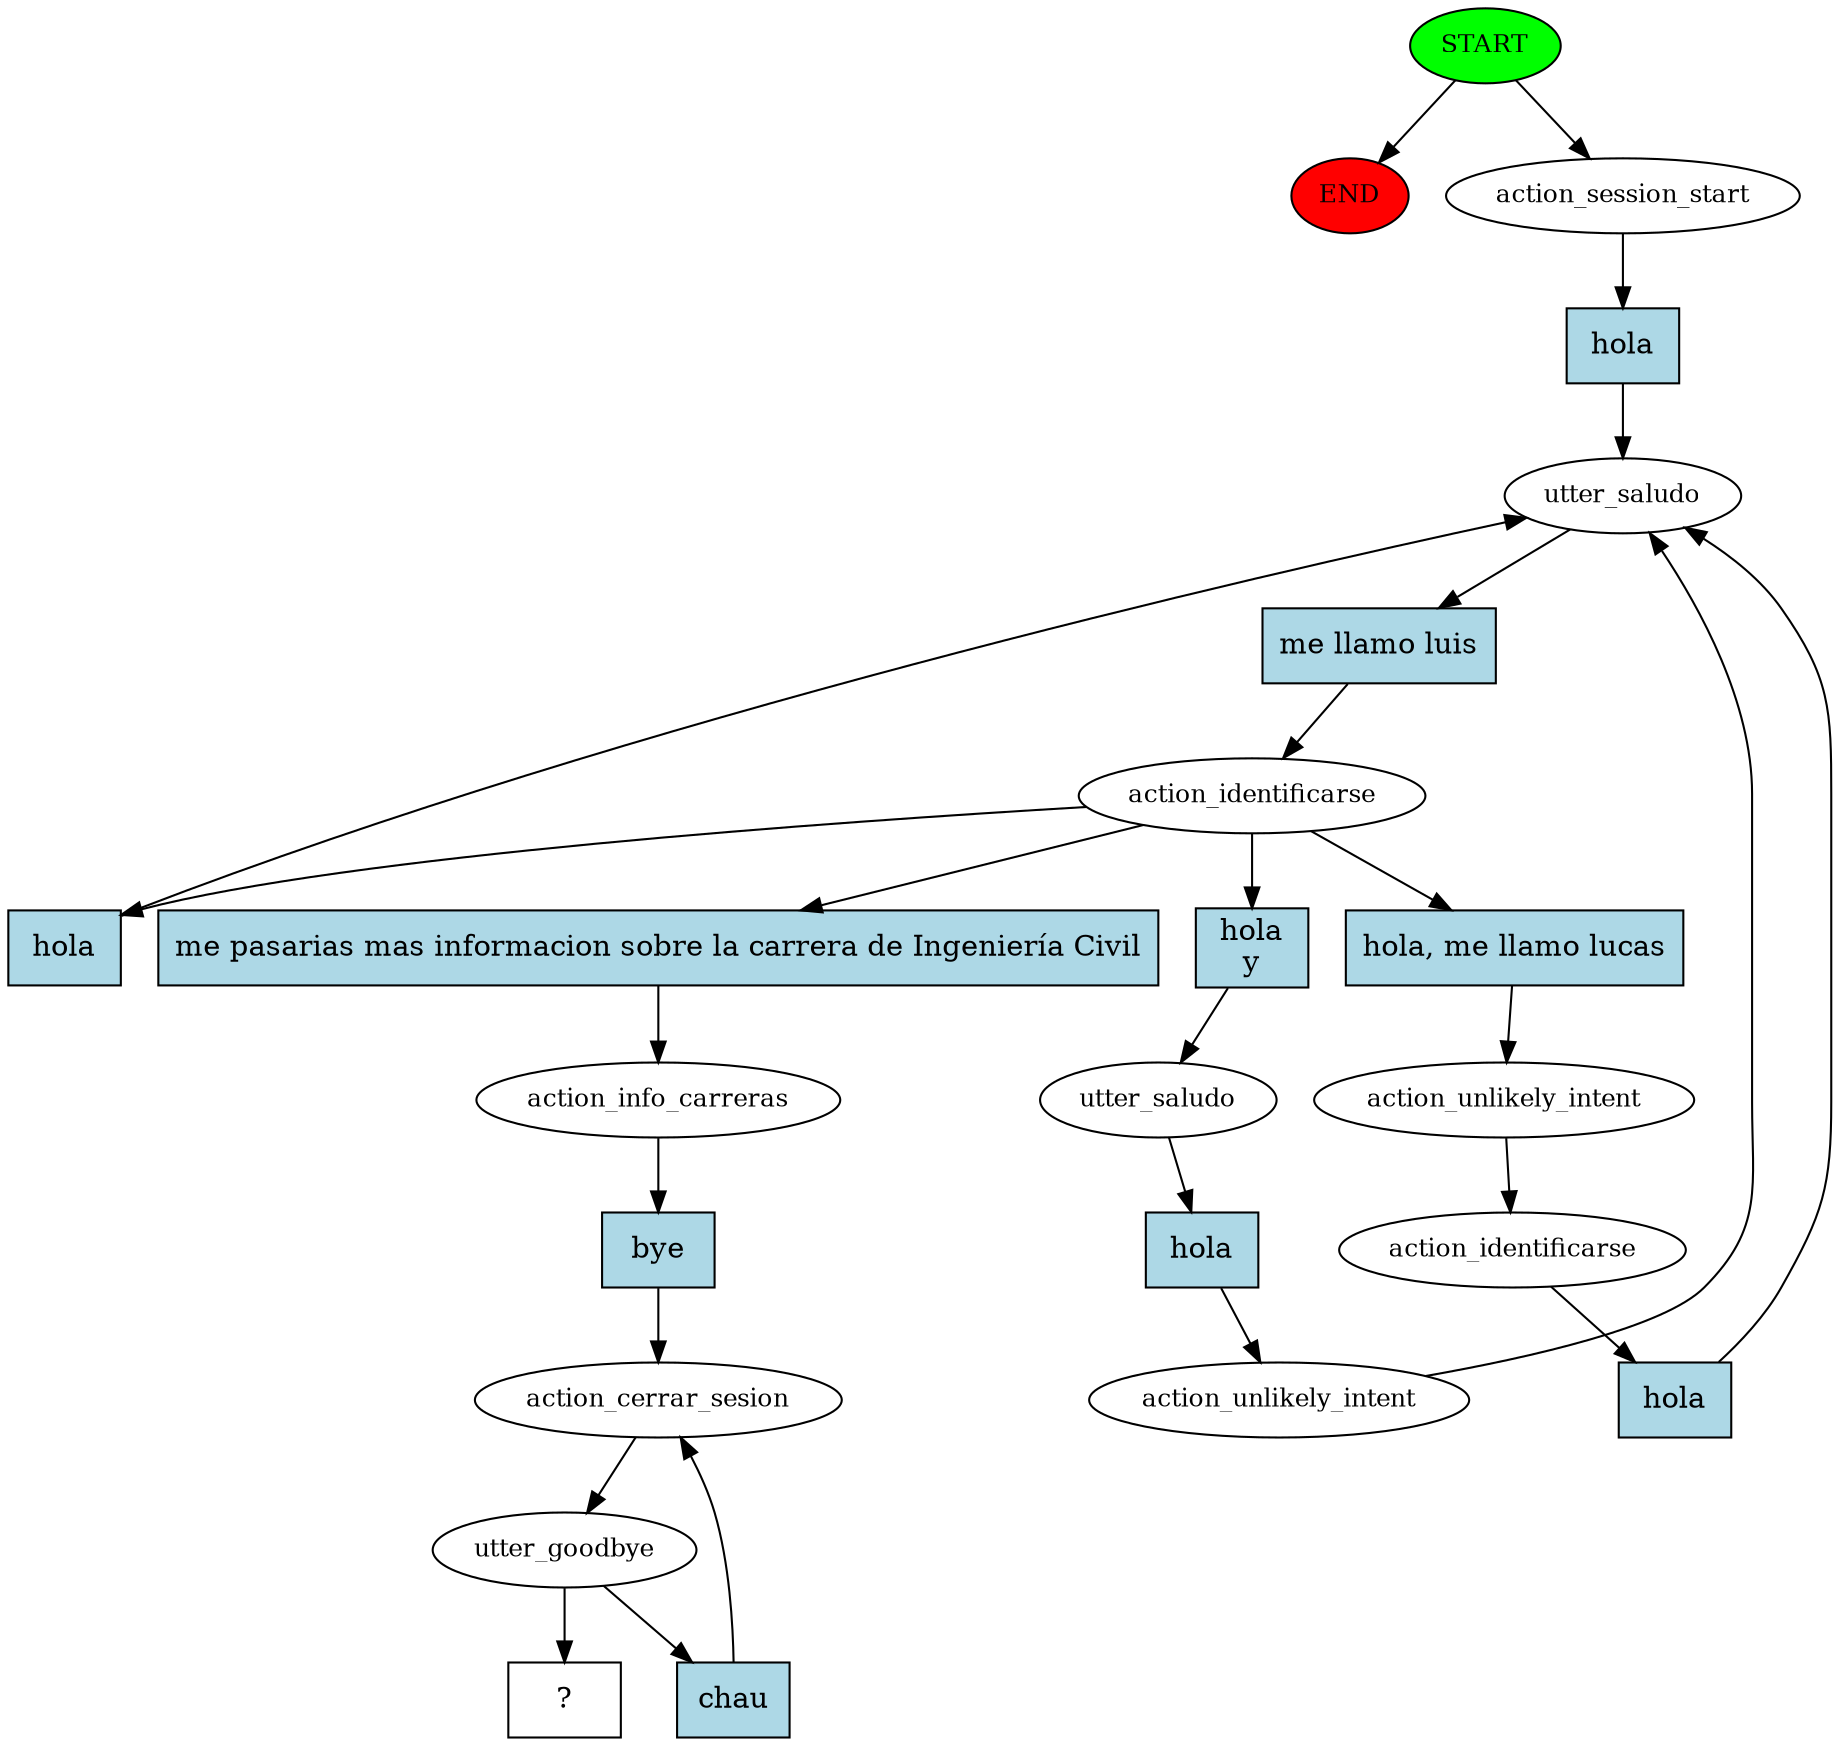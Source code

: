 digraph  {
0 [class="start active", fillcolor=green, fontsize=12, label=START, style=filled];
"-1" [class=end, fillcolor=red, fontsize=12, label=END, style=filled];
1 [class=active, fontsize=12, label=action_session_start];
2 [class=active, fontsize=12, label=utter_saludo];
3 [class=active, fontsize=12, label=action_identificarse];
6 [class=active, fontsize=12, label=action_unlikely_intent];
7 [class=active, fontsize=12, label=action_identificarse];
16 [class=active, fontsize=12, label=utter_saludo];
17 [class=active, fontsize=12, label=action_unlikely_intent];
20 [class=active, fontsize=12, label=action_info_carreras];
21 [class=active, fontsize=12, label=action_cerrar_sesion];
22 [class=active, fontsize=12, label=utter_goodbye];
31 [class="intent dashed active", label="  ?  ", shape=rect];
32 [class="intent active", fillcolor=lightblue, label=hola, shape=rect, style=filled];
33 [class="intent active", fillcolor=lightblue, label="me llamo luis", shape=rect, style=filled];
34 [class="intent active", fillcolor=lightblue, label=hola, shape=rect, style=filled];
35 [class="intent active", fillcolor=lightblue, label="hola, me llamo lucas", shape=rect, style=filled];
36 [class="intent active", fillcolor=lightblue, label="hola\ny", shape=rect, style=filled];
37 [class="intent active", fillcolor=lightblue, label="me pasarias mas informacion sobre la carrera de Ingeniería Civil", shape=rect, style=filled];
38 [class="intent active", fillcolor=lightblue, label=hola, shape=rect, style=filled];
39 [class="intent active", fillcolor=lightblue, label=hola, shape=rect, style=filled];
40 [class="intent active", fillcolor=lightblue, label=bye, shape=rect, style=filled];
41 [class="intent active", fillcolor=lightblue, label=chau, shape=rect, style=filled];
0 -> "-1"  [class="", key=NONE, label=""];
0 -> 1  [class=active, key=NONE, label=""];
1 -> 32  [class=active, key=0];
2 -> 33  [class=active, key=0];
3 -> 34  [class=active, key=0];
3 -> 35  [class=active, key=0];
3 -> 36  [class=active, key=0];
3 -> 37  [class=active, key=0];
6 -> 7  [class=active, key=NONE, label=""];
7 -> 38  [class=active, key=0];
16 -> 39  [class=active, key=0];
17 -> 2  [class=active, key=NONE, label=""];
20 -> 40  [class=active, key=0];
21 -> 22  [class=active, key=NONE, label=""];
22 -> 31  [class=active, key=NONE, label=""];
22 -> 41  [class=active, key=0];
32 -> 2  [class=active, key=0];
33 -> 3  [class=active, key=0];
34 -> 2  [class=active, key=0];
35 -> 6  [class=active, key=0];
36 -> 16  [class=active, key=0];
37 -> 20  [class=active, key=0];
38 -> 2  [class=active, key=0];
39 -> 17  [class=active, key=0];
40 -> 21  [class=active, key=0];
41 -> 21  [class=active, key=0];
}
